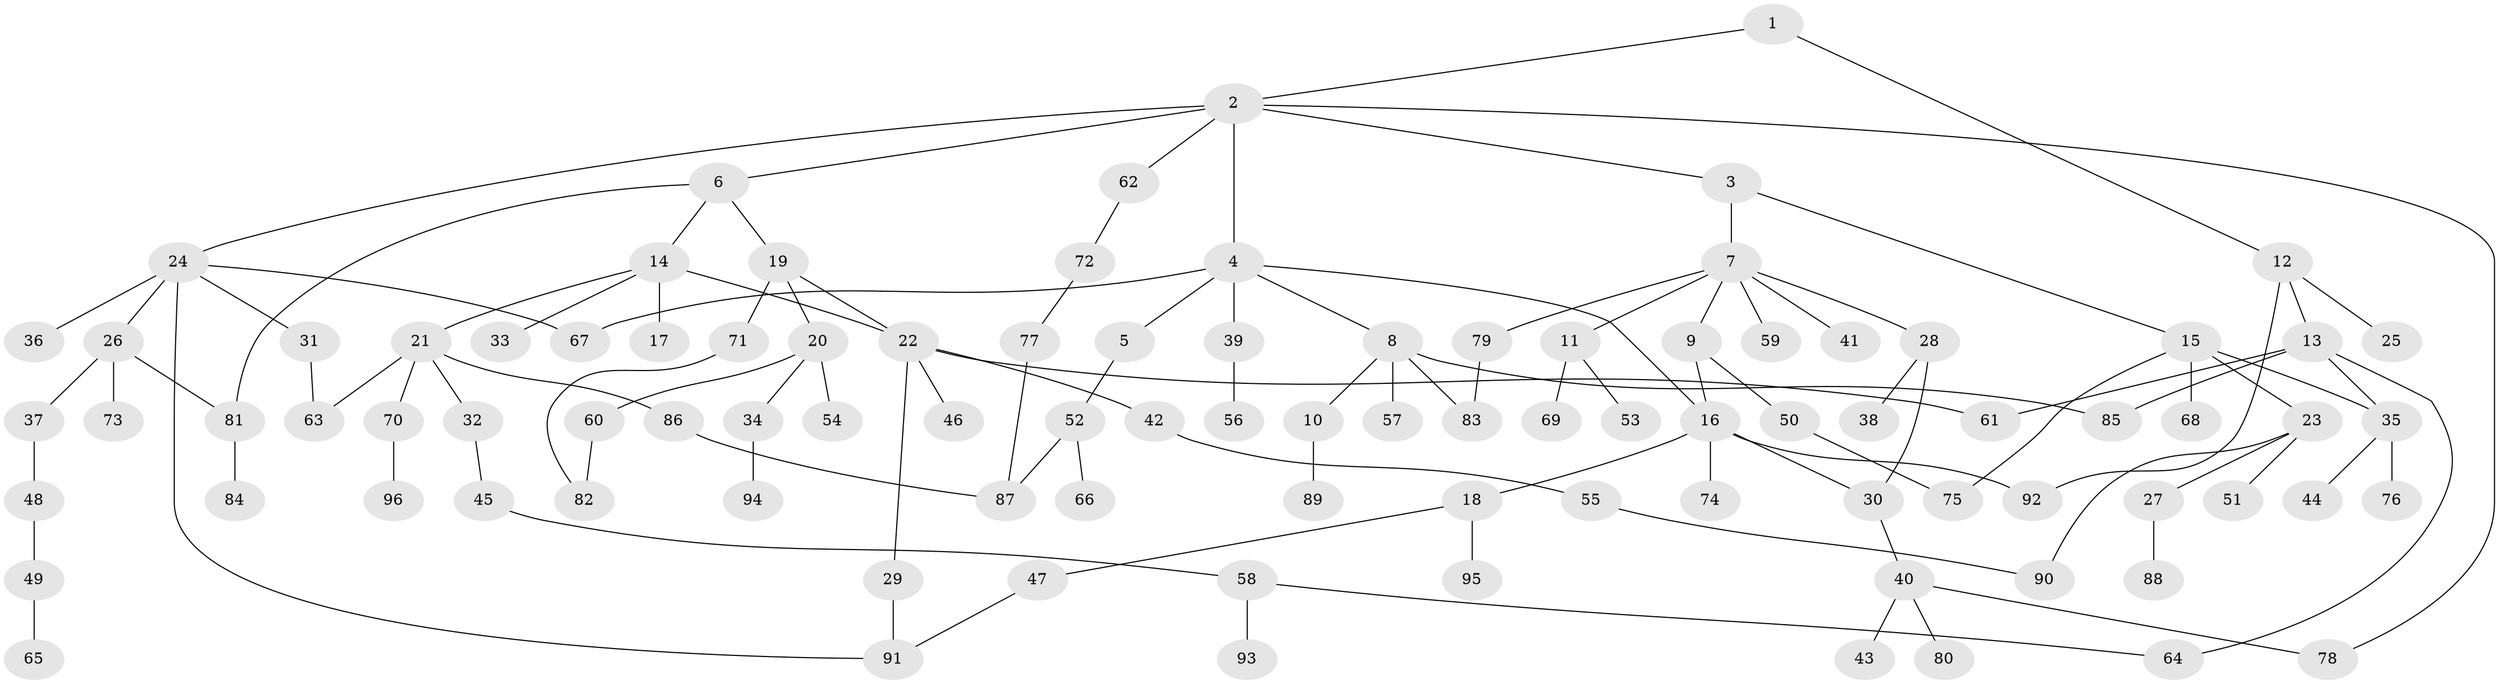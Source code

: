 // coarse degree distribution, {2: 0.31343283582089554, 7: 0.029850746268656716, 3: 0.11940298507462686, 10: 0.014925373134328358, 4: 0.08955223880597014, 6: 0.029850746268656716, 5: 0.04477611940298507, 1: 0.34328358208955223, 8: 0.014925373134328358}
// Generated by graph-tools (version 1.1) at 2025/41/03/06/25 10:41:28]
// undirected, 96 vertices, 115 edges
graph export_dot {
graph [start="1"]
  node [color=gray90,style=filled];
  1;
  2;
  3;
  4;
  5;
  6;
  7;
  8;
  9;
  10;
  11;
  12;
  13;
  14;
  15;
  16;
  17;
  18;
  19;
  20;
  21;
  22;
  23;
  24;
  25;
  26;
  27;
  28;
  29;
  30;
  31;
  32;
  33;
  34;
  35;
  36;
  37;
  38;
  39;
  40;
  41;
  42;
  43;
  44;
  45;
  46;
  47;
  48;
  49;
  50;
  51;
  52;
  53;
  54;
  55;
  56;
  57;
  58;
  59;
  60;
  61;
  62;
  63;
  64;
  65;
  66;
  67;
  68;
  69;
  70;
  71;
  72;
  73;
  74;
  75;
  76;
  77;
  78;
  79;
  80;
  81;
  82;
  83;
  84;
  85;
  86;
  87;
  88;
  89;
  90;
  91;
  92;
  93;
  94;
  95;
  96;
  1 -- 2;
  1 -- 12;
  2 -- 3;
  2 -- 4;
  2 -- 6;
  2 -- 24;
  2 -- 62;
  2 -- 78;
  3 -- 7;
  3 -- 15;
  4 -- 5;
  4 -- 8;
  4 -- 39;
  4 -- 67;
  4 -- 16;
  5 -- 52;
  6 -- 14;
  6 -- 19;
  6 -- 81;
  7 -- 9;
  7 -- 11;
  7 -- 28;
  7 -- 41;
  7 -- 59;
  7 -- 79;
  8 -- 10;
  8 -- 57;
  8 -- 83;
  8 -- 85;
  9 -- 16;
  9 -- 50;
  10 -- 89;
  11 -- 53;
  11 -- 69;
  12 -- 13;
  12 -- 25;
  12 -- 92;
  13 -- 64;
  13 -- 85;
  13 -- 61;
  13 -- 35;
  14 -- 17;
  14 -- 21;
  14 -- 33;
  14 -- 22;
  15 -- 23;
  15 -- 35;
  15 -- 68;
  15 -- 75;
  16 -- 18;
  16 -- 74;
  16 -- 30;
  16 -- 92;
  18 -- 47;
  18 -- 95;
  19 -- 20;
  19 -- 22;
  19 -- 71;
  20 -- 34;
  20 -- 54;
  20 -- 60;
  21 -- 32;
  21 -- 70;
  21 -- 86;
  21 -- 63;
  22 -- 29;
  22 -- 42;
  22 -- 46;
  22 -- 61;
  23 -- 27;
  23 -- 51;
  23 -- 90;
  24 -- 26;
  24 -- 31;
  24 -- 36;
  24 -- 67;
  24 -- 91;
  26 -- 37;
  26 -- 73;
  26 -- 81;
  27 -- 88;
  28 -- 30;
  28 -- 38;
  29 -- 91;
  30 -- 40;
  31 -- 63;
  32 -- 45;
  34 -- 94;
  35 -- 44;
  35 -- 76;
  37 -- 48;
  39 -- 56;
  40 -- 43;
  40 -- 80;
  40 -- 78;
  42 -- 55;
  45 -- 58;
  47 -- 91;
  48 -- 49;
  49 -- 65;
  50 -- 75;
  52 -- 66;
  52 -- 87;
  55 -- 90;
  58 -- 93;
  58 -- 64;
  60 -- 82;
  62 -- 72;
  70 -- 96;
  71 -- 82;
  72 -- 77;
  77 -- 87;
  79 -- 83;
  81 -- 84;
  86 -- 87;
}
